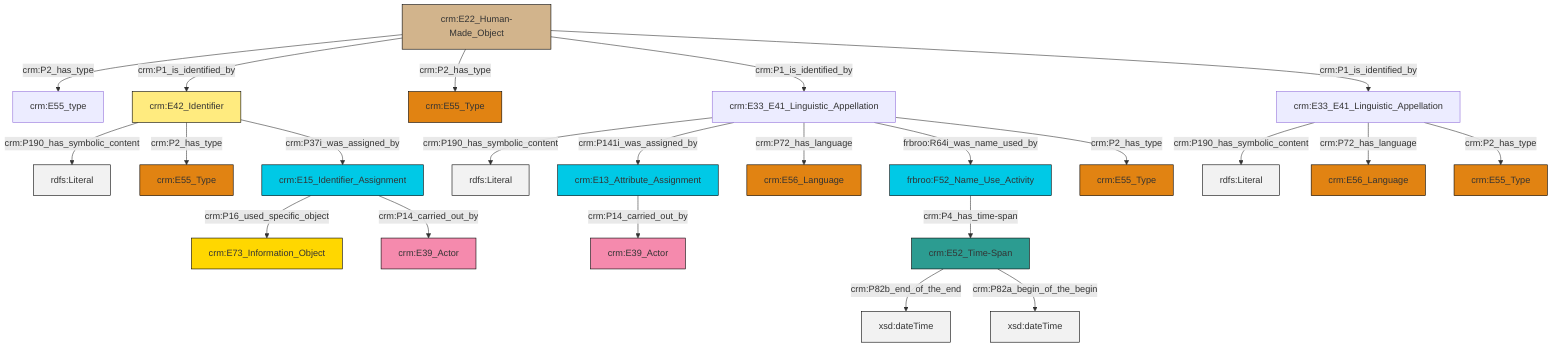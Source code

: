 graph TD
classDef Literal fill:#f2f2f2,stroke:#000000;
classDef CRM_Entity fill:#FFFFFF,stroke:#000000;
classDef Temporal_Entity fill:#00C9E6, stroke:#000000;
classDef Type fill:#E18312, stroke:#000000;
classDef Time-Span fill:#2C9C91, stroke:#000000;
classDef Appellation fill:#FFEB7F, stroke:#000000;
classDef Place fill:#008836, stroke:#000000;
classDef Persistent_Item fill:#B266B2, stroke:#000000;
classDef Conceptual_Object fill:#FFD700, stroke:#000000;
classDef Physical_Thing fill:#D2B48C, stroke:#000000;
classDef Actor fill:#f58aad, stroke:#000000;
classDef PC_Classes fill:#4ce600, stroke:#000000;
classDef Multi fill:#cccccc,stroke:#000000;

0["crm:E13_Attribute_Assignment"]:::Temporal_Entity -->|crm:P14_carried_out_by| 1["crm:E39_Actor"]:::Actor
3["crm:E22_Human-Made_Object"]:::Physical_Thing -->|crm:P2_has_type| 4["crm:E55_type"]:::Default
3["crm:E22_Human-Made_Object"]:::Physical_Thing -->|crm:P1_is_identified_by| 9["crm:E42_Identifier"]:::Appellation
7["crm:E33_E41_Linguistic_Appellation"]:::Default -->|crm:P190_has_symbolic_content| 12[rdfs:Literal]:::Literal
15["crm:E15_Identifier_Assignment"]:::Temporal_Entity -->|crm:P16_used_specific_object| 16["crm:E73_Information_Object"]:::Conceptual_Object
23["crm:E33_E41_Linguistic_Appellation"]:::Default -->|crm:P190_has_symbolic_content| 24[rdfs:Literal]:::Literal
9["crm:E42_Identifier"]:::Appellation -->|crm:P190_has_symbolic_content| 25[rdfs:Literal]:::Literal
3["crm:E22_Human-Made_Object"]:::Physical_Thing -->|crm:P2_has_type| 10["crm:E55_Type"]:::Type
23["crm:E33_E41_Linguistic_Appellation"]:::Default -->|crm:P141i_was_assigned_by| 0["crm:E13_Attribute_Assignment"]:::Temporal_Entity
9["crm:E42_Identifier"]:::Appellation -->|crm:P2_has_type| 27["crm:E55_Type"]:::Type
3["crm:E22_Human-Made_Object"]:::Physical_Thing -->|crm:P1_is_identified_by| 23["crm:E33_E41_Linguistic_Appellation"]:::Default
23["crm:E33_E41_Linguistic_Appellation"]:::Default -->|crm:P72_has_language| 13["crm:E56_Language"]:::Type
7["crm:E33_E41_Linguistic_Appellation"]:::Default -->|crm:P72_has_language| 29["crm:E56_Language"]:::Type
3["crm:E22_Human-Made_Object"]:::Physical_Thing -->|crm:P1_is_identified_by| 7["crm:E33_E41_Linguistic_Appellation"]:::Default
7["crm:E33_E41_Linguistic_Appellation"]:::Default -->|crm:P2_has_type| 5["crm:E55_Type"]:::Type
19["crm:E52_Time-Span"]:::Time-Span -->|crm:P82b_end_of_the_end| 31[xsd:dateTime]:::Literal
15["crm:E15_Identifier_Assignment"]:::Temporal_Entity -->|crm:P14_carried_out_by| 38["crm:E39_Actor"]:::Actor
19["crm:E52_Time-Span"]:::Time-Span -->|crm:P82a_begin_of_the_begin| 39[xsd:dateTime]:::Literal
9["crm:E42_Identifier"]:::Appellation -->|crm:P37i_was_assigned_by| 15["crm:E15_Identifier_Assignment"]:::Temporal_Entity
17["frbroo:F52_Name_Use_Activity"]:::Temporal_Entity -->|crm:P4_has_time-span| 19["crm:E52_Time-Span"]:::Time-Span
23["crm:E33_E41_Linguistic_Appellation"]:::Default -->|frbroo:R64i_was_name_used_by| 17["frbroo:F52_Name_Use_Activity"]:::Temporal_Entity
23["crm:E33_E41_Linguistic_Appellation"]:::Default -->|crm:P2_has_type| 32["crm:E55_Type"]:::Type